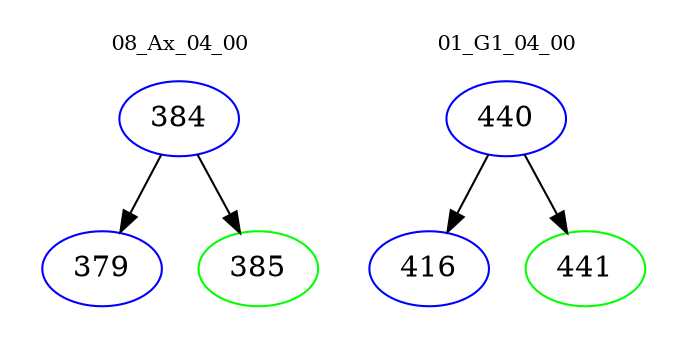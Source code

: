 digraph{
subgraph cluster_0 {
color = white
label = "08_Ax_04_00";
fontsize=10;
T0_384 [label="384", color="blue"]
T0_384 -> T0_379 [color="black"]
T0_379 [label="379", color="blue"]
T0_384 -> T0_385 [color="black"]
T0_385 [label="385", color="green"]
}
subgraph cluster_1 {
color = white
label = "01_G1_04_00";
fontsize=10;
T1_440 [label="440", color="blue"]
T1_440 -> T1_416 [color="black"]
T1_416 [label="416", color="blue"]
T1_440 -> T1_441 [color="black"]
T1_441 [label="441", color="green"]
}
}
